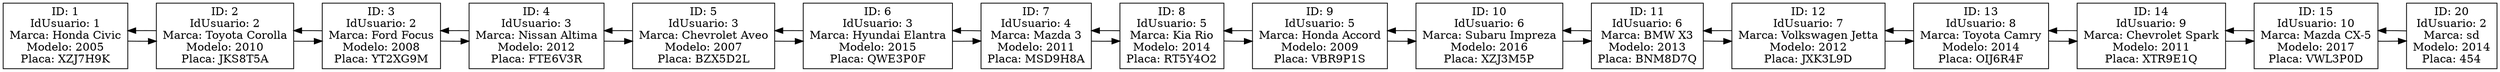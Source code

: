 digraph G {
node [shape=box];
rankdir=LR;
V1 [label="ID: 1\nIdUsuario: 1\nMarca: Honda Civic\nModelo: 2005\nPlaca: XZJ7H9K"];
V2 [label="ID: 2\nIdUsuario: 2\nMarca: Toyota Corolla\nModelo: 2010\nPlaca: JKS8T5A"];
V1 -> V2;
V2 -> V1;
V3 [label="ID: 3\nIdUsuario: 2\nMarca: Ford Focus\nModelo: 2008\nPlaca: YT2XG9M"];
V2 -> V3;
V3 -> V2;
V4 [label="ID: 4\nIdUsuario: 3\nMarca: Nissan Altima\nModelo: 2012\nPlaca: FTE6V3R"];
V3 -> V4;
V4 -> V3;
V5 [label="ID: 5\nIdUsuario: 3\nMarca: Chevrolet Aveo\nModelo: 2007\nPlaca: BZX5D2L"];
V4 -> V5;
V5 -> V4;
V6 [label="ID: 6\nIdUsuario: 3\nMarca: Hyundai Elantra\nModelo: 2015\nPlaca: QWE3P0F"];
V5 -> V6;
V6 -> V5;
V7 [label="ID: 7\nIdUsuario: 4\nMarca: Mazda 3\nModelo: 2011\nPlaca: MSD9H8A"];
V6 -> V7;
V7 -> V6;
V8 [label="ID: 8\nIdUsuario: 5\nMarca: Kia Rio\nModelo: 2014\nPlaca: RT5Y4O2"];
V7 -> V8;
V8 -> V7;
V9 [label="ID: 9\nIdUsuario: 5\nMarca: Honda Accord\nModelo: 2009\nPlaca: VBR9P1S"];
V8 -> V9;
V9 -> V8;
V10 [label="ID: 10\nIdUsuario: 6\nMarca: Subaru Impreza\nModelo: 2016\nPlaca: XZJ3M5P"];
V9 -> V10;
V10 -> V9;
V11 [label="ID: 11\nIdUsuario: 6\nMarca: BMW X3\nModelo: 2013\nPlaca: BNM8D7Q"];
V10 -> V11;
V11 -> V10;
V12 [label="ID: 12\nIdUsuario: 7\nMarca: Volkswagen Jetta\nModelo: 2012\nPlaca: JXK3L9D"];
V11 -> V12;
V12 -> V11;
V13 [label="ID: 13\nIdUsuario: 8\nMarca: Toyota Camry\nModelo: 2014\nPlaca: OIJ6R4F"];
V12 -> V13;
V13 -> V12;
V14 [label="ID: 14\nIdUsuario: 9\nMarca: Chevrolet Spark\nModelo: 2011\nPlaca: XTR9E1Q"];
V13 -> V14;
V14 -> V13;
V15 [label="ID: 15\nIdUsuario: 10\nMarca: Mazda CX-5\nModelo: 2017\nPlaca: VWL3P0D"];
V14 -> V15;
V15 -> V14;
V20 [label="ID: 20\nIdUsuario: 2\nMarca: sd\nModelo: 2014\nPlaca: 454"];
V15 -> V20;
V20 -> V15;
}